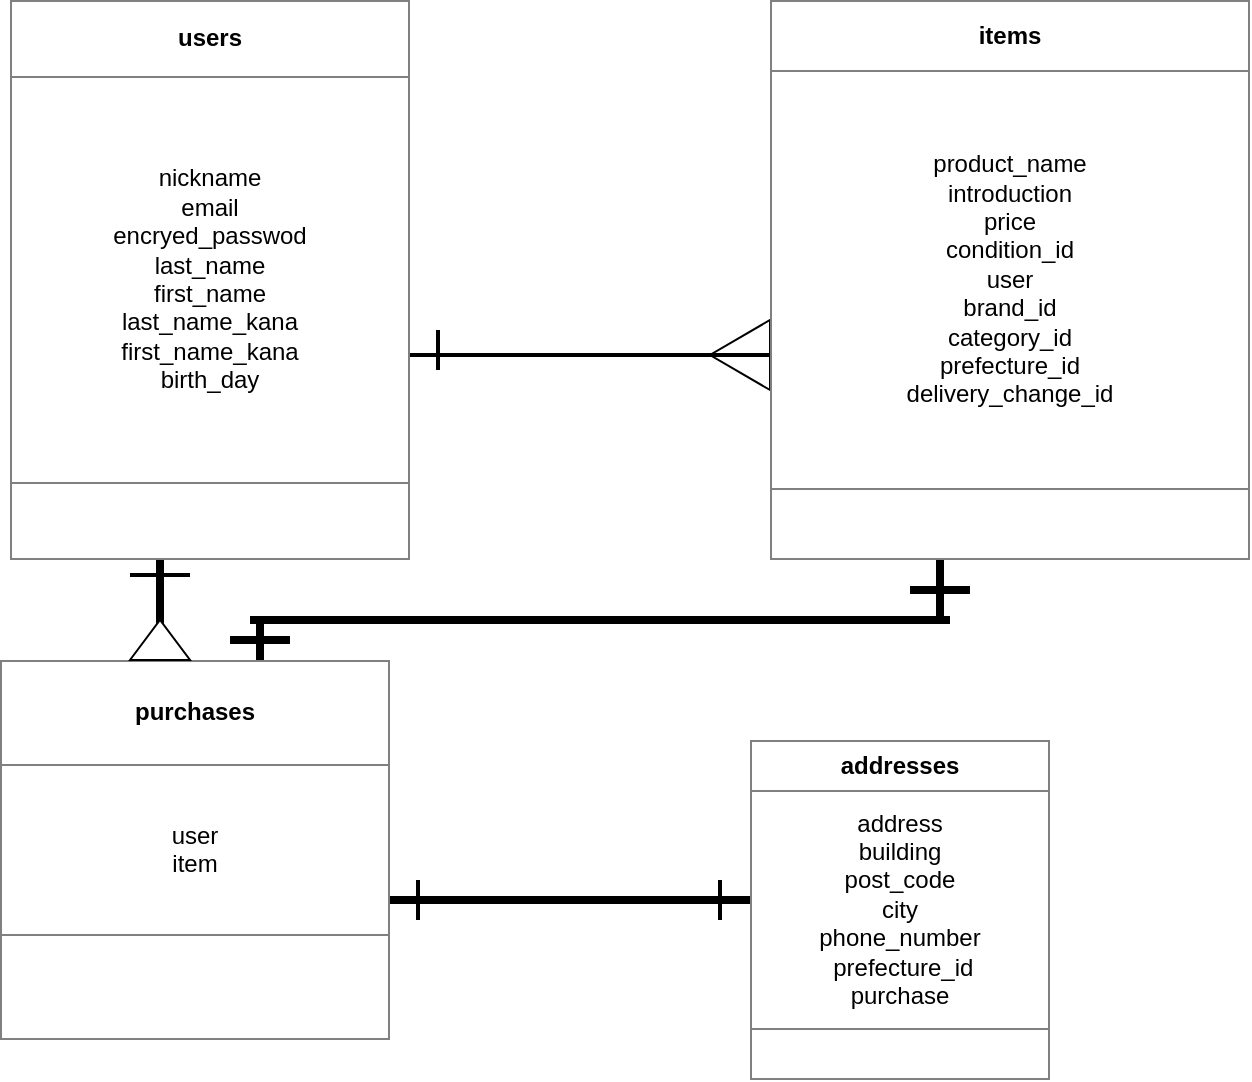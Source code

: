 <mxfile>
    <diagram id="PL8O_L0MXG5TQpFSDMSM" name="ページ1">
        <mxGraphModel dx="1130" dy="717" grid="1" gridSize="10" guides="1" tooltips="1" connect="1" arrows="1" fold="1" page="1" pageScale="1" pageWidth="827" pageHeight="1169" math="0" shadow="0">
            <root>
                <mxCell id="0"/>
                <mxCell id="1" parent="0"/>
                <mxCell id="39" value="" style="triangle;whiteSpace=wrap;html=1;direction=west;" vertex="1" parent="1">
                    <mxGeometry x="440" y="340" width="30" height="35" as="geometry"/>
                </mxCell>
                <mxCell id="16" value="&lt;table border=&quot;1&quot; width=&quot;100%&quot; cellpadding=&quot;4&quot; style=&quot;width: 100% ; height: 100% ; border-collapse: collapse&quot;&gt;&lt;tbody&gt;&lt;tr&gt;&lt;th align=&quot;center&quot;&gt;users&lt;/th&gt;&lt;/tr&gt;&lt;tr&gt;&lt;td align=&quot;center&quot;&gt;nickname&lt;br&gt;email&lt;br&gt;encryed_passwod&lt;br&gt;last_name&lt;br&gt;first_name&lt;br&gt;last_name_kana&lt;br&gt;first_name_kana&lt;br&gt;birth_day&lt;br&gt;&lt;/td&gt;&lt;/tr&gt;&lt;tr&gt;&lt;td align=&quot;center&quot;&gt;&lt;br&gt;&lt;/td&gt;&lt;/tr&gt;&lt;/tbody&gt;&lt;/table&gt;" style="text;html=1;strokeColor=none;fillColor=none;overflow=fill;" vertex="1" parent="1">
                    <mxGeometry x="90" y="180" width="200" height="280" as="geometry"/>
                </mxCell>
                <mxCell id="28" value="&lt;table border=&quot;1&quot; width=&quot;100%&quot; cellpadding=&quot;4&quot; style=&quot;width: 100% ; height: 100% ; border-collapse: collapse&quot;&gt;&lt;tbody&gt;&lt;tr&gt;&lt;th align=&quot;center&quot;&gt;addresses&lt;/th&gt;&lt;/tr&gt;&lt;tr&gt;&lt;td align=&quot;center&quot;&gt;address&lt;br&gt;building&lt;br&gt;post_code&lt;br&gt;city&lt;br&gt;phone_number&lt;br&gt;&amp;nbsp;prefecture_id&lt;br&gt;purchase&lt;/td&gt;&lt;/tr&gt;&lt;tr&gt;&lt;td align=&quot;center&quot;&gt;&lt;br&gt;&lt;/td&gt;&lt;/tr&gt;&lt;/tbody&gt;&lt;/table&gt;" style="text;html=1;strokeColor=none;fillColor=none;overflow=fill;" vertex="1" parent="1">
                    <mxGeometry x="460" y="550" width="150" height="170" as="geometry"/>
                </mxCell>
                <mxCell id="30" value="" style="line;strokeWidth=2;html=1;" vertex="1" parent="1">
                    <mxGeometry x="290" y="352.5" width="180" height="10" as="geometry"/>
                </mxCell>
                <mxCell id="31" value="" style="line;strokeWidth=2;html=1;direction=north;" vertex="1" parent="1">
                    <mxGeometry x="299" y="345" width="10" height="20" as="geometry"/>
                </mxCell>
                <mxCell id="85" value="" style="line;strokeWidth=4;direction=south;html=1;perimeter=backbonePerimeter;points=[];outlineConnect=0;" vertex="1" parent="1">
                    <mxGeometry x="160" y="460" width="10" height="50" as="geometry"/>
                </mxCell>
                <mxCell id="86" value="" style="line;strokeWidth=2;html=1;" vertex="1" parent="1">
                    <mxGeometry x="150" y="462.5" width="30" height="10" as="geometry"/>
                </mxCell>
                <mxCell id="88" value="&lt;table border=&quot;1&quot; width=&quot;100%&quot; cellpadding=&quot;4&quot; style=&quot;width: 100% ; height: 100% ; border-collapse: collapse&quot;&gt;&lt;tbody&gt;&lt;tr&gt;&lt;th align=&quot;center&quot;&gt;purchases&lt;/th&gt;&lt;/tr&gt;&lt;tr&gt;&lt;td align=&quot;center&quot;&gt;user&lt;br&gt;item&lt;/td&gt;&lt;/tr&gt;&lt;tr&gt;&lt;td align=&quot;center&quot;&gt;&lt;br&gt;&lt;/td&gt;&lt;/tr&gt;&lt;/tbody&gt;&lt;/table&gt;" style="text;html=1;strokeColor=none;fillColor=none;overflow=fill;" vertex="1" parent="1">
                    <mxGeometry x="85" y="510" width="195" height="190" as="geometry"/>
                </mxCell>
                <mxCell id="89" value="" style="line;strokeWidth=4;html=1;perimeter=backbonePerimeter;points=[];outlineConnect=0;" vertex="1" parent="1">
                    <mxGeometry x="210" y="485" width="350" height="10" as="geometry"/>
                </mxCell>
                <mxCell id="90" value="" style="line;strokeWidth=4;html=1;perimeter=backbonePerimeter;points=[];outlineConnect=0;direction=south;" vertex="1" parent="1">
                    <mxGeometry x="550" y="460" width="10" height="30" as="geometry"/>
                </mxCell>
                <mxCell id="91" value="" style="line;strokeWidth=4;html=1;perimeter=backbonePerimeter;points=[];outlineConnect=0;direction=south;" vertex="1" parent="1">
                    <mxGeometry x="210" y="490" width="10" height="20" as="geometry"/>
                </mxCell>
                <mxCell id="92" value="" style="line;strokeWidth=4;direction=west;html=1;perimeter=backbonePerimeter;points=[];outlineConnect=0;" vertex="1" parent="1">
                    <mxGeometry x="540" y="470" width="30" height="10" as="geometry"/>
                </mxCell>
                <mxCell id="93" value="" style="line;strokeWidth=4;html=1;perimeter=backbonePerimeter;points=[];outlineConnect=0;" vertex="1" parent="1">
                    <mxGeometry x="200" y="495" width="30" height="10" as="geometry"/>
                </mxCell>
                <mxCell id="94" value="" style="line;strokeWidth=4;html=1;perimeter=backbonePerimeter;points=[];outlineConnect=0;" vertex="1" parent="1">
                    <mxGeometry x="280" y="625" width="180" height="10" as="geometry"/>
                </mxCell>
                <mxCell id="95" value="" style="line;strokeWidth=2;direction=south;html=1;" vertex="1" parent="1">
                    <mxGeometry x="289" y="620" width="10" height="20" as="geometry"/>
                </mxCell>
                <mxCell id="96" value="" style="line;strokeWidth=2;direction=south;html=1;" vertex="1" parent="1">
                    <mxGeometry x="440" y="620" width="10" height="20" as="geometry"/>
                </mxCell>
                <mxCell id="97" value="" style="triangle;whiteSpace=wrap;html=1;direction=north;" vertex="1" parent="1">
                    <mxGeometry x="150" y="490" width="30" height="20" as="geometry"/>
                </mxCell>
                <mxCell id="98" value="&lt;table border=&quot;1&quot; width=&quot;100%&quot; cellpadding=&quot;4&quot; style=&quot;width: 100% ; height: 100% ; border-collapse: collapse&quot;&gt;&lt;tbody&gt;&lt;tr&gt;&lt;th align=&quot;center&quot;&gt;items&lt;/th&gt;&lt;/tr&gt;&lt;tr&gt;&lt;td align=&quot;center&quot;&gt;product_name&lt;br&gt;introduction&lt;br&gt;price&lt;br&gt;condition_id&lt;br&gt;user&lt;br&gt;brand_id&lt;br&gt;category_id&lt;br&gt;prefecture_id&lt;br&gt;delivery_change_id&lt;/td&gt;&lt;/tr&gt;&lt;tr&gt;&lt;td align=&quot;center&quot;&gt;&lt;br&gt;&lt;/td&gt;&lt;/tr&gt;&lt;/tbody&gt;&lt;/table&gt;" style="text;html=1;strokeColor=none;fillColor=none;overflow=fill;" vertex="1" parent="1">
                    <mxGeometry x="470" y="180" width="240" height="280" as="geometry"/>
                </mxCell>
            </root>
        </mxGraphModel>
    </diagram>
</mxfile>